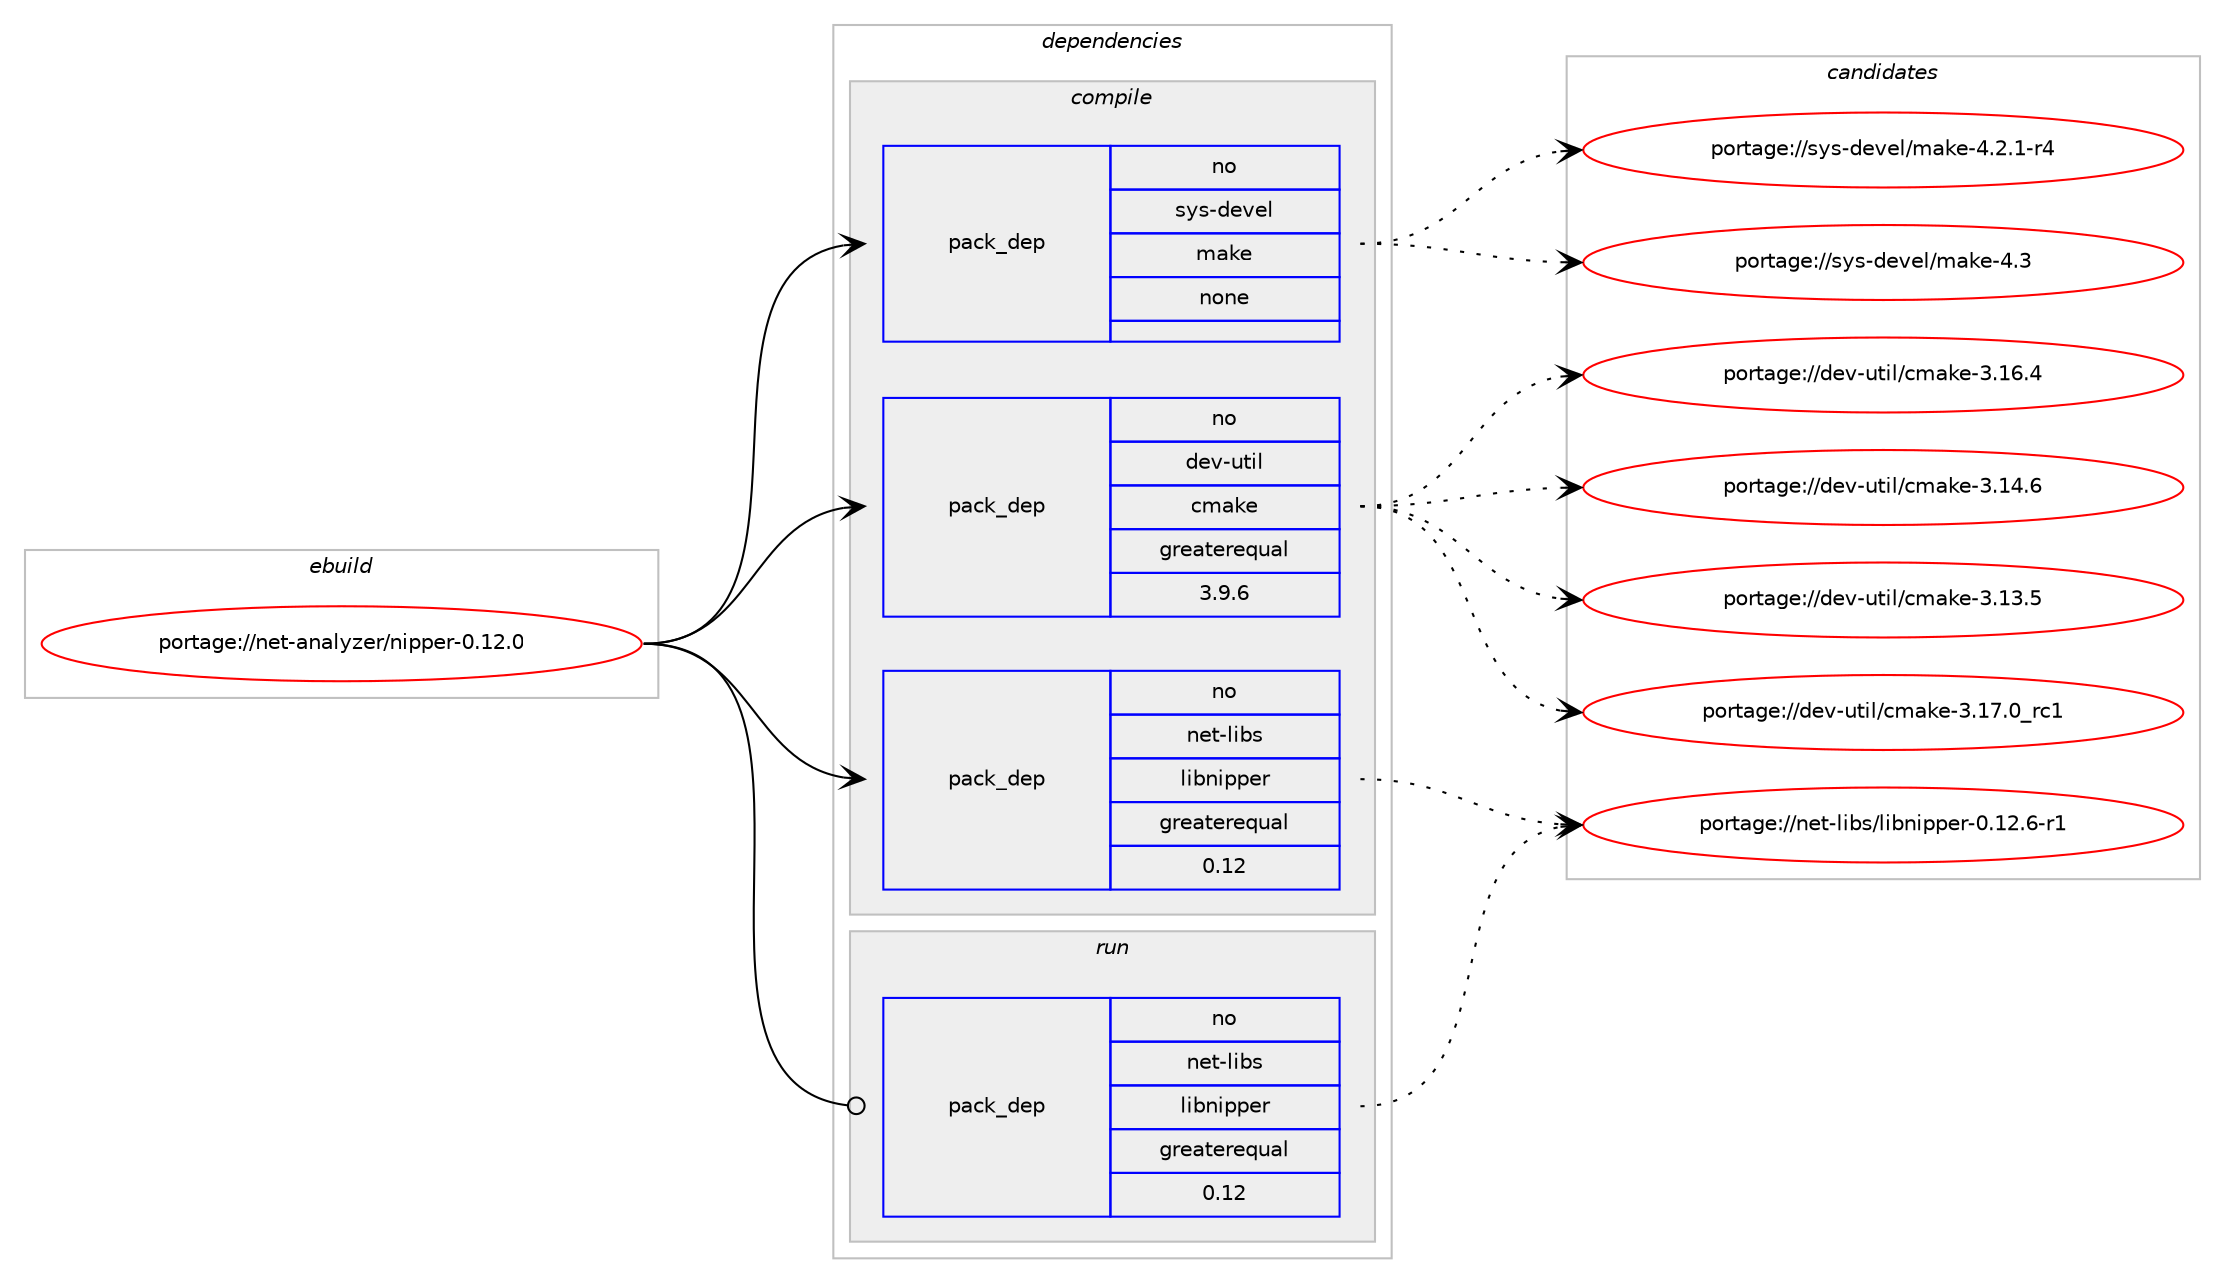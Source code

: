 digraph prolog {

# *************
# Graph options
# *************

newrank=true;
concentrate=true;
compound=true;
graph [rankdir=LR,fontname=Helvetica,fontsize=10,ranksep=1.5];#, ranksep=2.5, nodesep=0.2];
edge  [arrowhead=vee];
node  [fontname=Helvetica,fontsize=10];

# **********
# The ebuild
# **********

subgraph cluster_leftcol {
color=gray;
rank=same;
label=<<i>ebuild</i>>;
id [label="portage://net-analyzer/nipper-0.12.0", color=red, width=4, href="../net-analyzer/nipper-0.12.0.svg"];
}

# ****************
# The dependencies
# ****************

subgraph cluster_midcol {
color=gray;
label=<<i>dependencies</i>>;
subgraph cluster_compile {
fillcolor="#eeeeee";
style=filled;
label=<<i>compile</i>>;
subgraph pack69316 {
dependency90872 [label=<<TABLE BORDER="0" CELLBORDER="1" CELLSPACING="0" CELLPADDING="4" WIDTH="220"><TR><TD ROWSPAN="6" CELLPADDING="30">pack_dep</TD></TR><TR><TD WIDTH="110">no</TD></TR><TR><TD>dev-util</TD></TR><TR><TD>cmake</TD></TR><TR><TD>greaterequal</TD></TR><TR><TD>3.9.6</TD></TR></TABLE>>, shape=none, color=blue];
}
id:e -> dependency90872:w [weight=20,style="solid",arrowhead="vee"];
subgraph pack69317 {
dependency90873 [label=<<TABLE BORDER="0" CELLBORDER="1" CELLSPACING="0" CELLPADDING="4" WIDTH="220"><TR><TD ROWSPAN="6" CELLPADDING="30">pack_dep</TD></TR><TR><TD WIDTH="110">no</TD></TR><TR><TD>net-libs</TD></TR><TR><TD>libnipper</TD></TR><TR><TD>greaterequal</TD></TR><TR><TD>0.12</TD></TR></TABLE>>, shape=none, color=blue];
}
id:e -> dependency90873:w [weight=20,style="solid",arrowhead="vee"];
subgraph pack69318 {
dependency90874 [label=<<TABLE BORDER="0" CELLBORDER="1" CELLSPACING="0" CELLPADDING="4" WIDTH="220"><TR><TD ROWSPAN="6" CELLPADDING="30">pack_dep</TD></TR><TR><TD WIDTH="110">no</TD></TR><TR><TD>sys-devel</TD></TR><TR><TD>make</TD></TR><TR><TD>none</TD></TR><TR><TD></TD></TR></TABLE>>, shape=none, color=blue];
}
id:e -> dependency90874:w [weight=20,style="solid",arrowhead="vee"];
}
subgraph cluster_compileandrun {
fillcolor="#eeeeee";
style=filled;
label=<<i>compile and run</i>>;
}
subgraph cluster_run {
fillcolor="#eeeeee";
style=filled;
label=<<i>run</i>>;
subgraph pack69319 {
dependency90875 [label=<<TABLE BORDER="0" CELLBORDER="1" CELLSPACING="0" CELLPADDING="4" WIDTH="220"><TR><TD ROWSPAN="6" CELLPADDING="30">pack_dep</TD></TR><TR><TD WIDTH="110">no</TD></TR><TR><TD>net-libs</TD></TR><TR><TD>libnipper</TD></TR><TR><TD>greaterequal</TD></TR><TR><TD>0.12</TD></TR></TABLE>>, shape=none, color=blue];
}
id:e -> dependency90875:w [weight=20,style="solid",arrowhead="odot"];
}
}

# **************
# The candidates
# **************

subgraph cluster_choices {
rank=same;
color=gray;
label=<<i>candidates</i>>;

subgraph choice69316 {
color=black;
nodesep=1;
choice1001011184511711610510847991099710710145514649554648951149949 [label="portage://dev-util/cmake-3.17.0_rc1", color=red, width=4,href="../dev-util/cmake-3.17.0_rc1.svg"];
choice1001011184511711610510847991099710710145514649544652 [label="portage://dev-util/cmake-3.16.4", color=red, width=4,href="../dev-util/cmake-3.16.4.svg"];
choice1001011184511711610510847991099710710145514649524654 [label="portage://dev-util/cmake-3.14.6", color=red, width=4,href="../dev-util/cmake-3.14.6.svg"];
choice1001011184511711610510847991099710710145514649514653 [label="portage://dev-util/cmake-3.13.5", color=red, width=4,href="../dev-util/cmake-3.13.5.svg"];
dependency90872:e -> choice1001011184511711610510847991099710710145514649554648951149949:w [style=dotted,weight="100"];
dependency90872:e -> choice1001011184511711610510847991099710710145514649544652:w [style=dotted,weight="100"];
dependency90872:e -> choice1001011184511711610510847991099710710145514649524654:w [style=dotted,weight="100"];
dependency90872:e -> choice1001011184511711610510847991099710710145514649514653:w [style=dotted,weight="100"];
}
subgraph choice69317 {
color=black;
nodesep=1;
choice11010111645108105981154710810598110105112112101114454846495046544511449 [label="portage://net-libs/libnipper-0.12.6-r1", color=red, width=4,href="../net-libs/libnipper-0.12.6-r1.svg"];
dependency90873:e -> choice11010111645108105981154710810598110105112112101114454846495046544511449:w [style=dotted,weight="100"];
}
subgraph choice69318 {
color=black;
nodesep=1;
choice11512111545100101118101108471099710710145524651 [label="portage://sys-devel/make-4.3", color=red, width=4,href="../sys-devel/make-4.3.svg"];
choice1151211154510010111810110847109971071014552465046494511452 [label="portage://sys-devel/make-4.2.1-r4", color=red, width=4,href="../sys-devel/make-4.2.1-r4.svg"];
dependency90874:e -> choice11512111545100101118101108471099710710145524651:w [style=dotted,weight="100"];
dependency90874:e -> choice1151211154510010111810110847109971071014552465046494511452:w [style=dotted,weight="100"];
}
subgraph choice69319 {
color=black;
nodesep=1;
choice11010111645108105981154710810598110105112112101114454846495046544511449 [label="portage://net-libs/libnipper-0.12.6-r1", color=red, width=4,href="../net-libs/libnipper-0.12.6-r1.svg"];
dependency90875:e -> choice11010111645108105981154710810598110105112112101114454846495046544511449:w [style=dotted,weight="100"];
}
}

}
